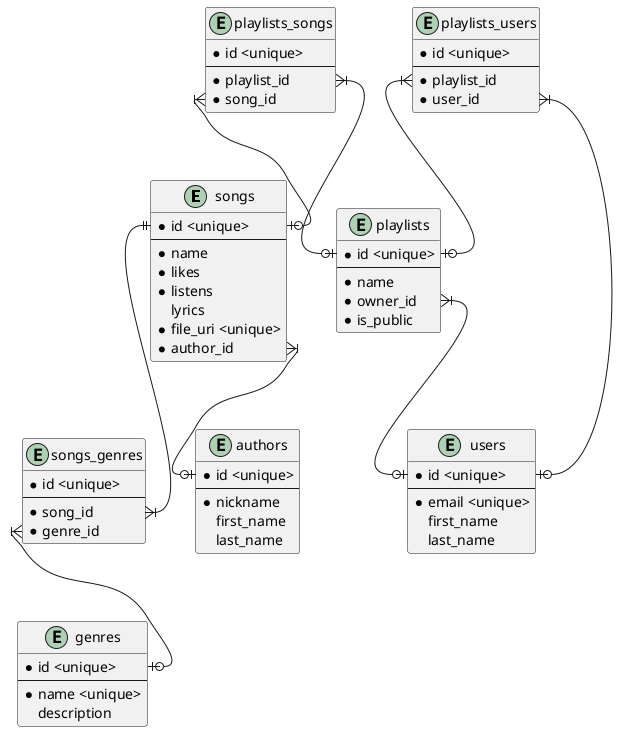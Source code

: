 @startuml db

entity songs {
    *id <unique>
    --
    *name
    *likes
    *listens
    lyrics
    *file_uri <unique>
    *author_id
}

entity songs_genres {
    *id <unique>
    --
    *song_id
    *genre_id
}

entity genres {
    *id <unique>
    --
    *name <unique>
    description
}

entity authors{
    *id <unique>
    --
    * nickname
    first_name
    last_name
}

entity users{
    *id <unique>
    --
    *email <unique>
    first_name
    last_name
}

entity playlists{
    *id <unique>
    --
    *name
    *owner_id
    *is_public
}

entity playlists_songs{
    *id <unique>
    --
    *playlist_id
    *song_id
}

entity playlists_users{
    *id <unique>
    --
    *playlist_id
    *user_id
}

songs::id ||--|{ songs_genres::song_id
songs_genres::genre_id }|--o| genres::id
songs::author_id }|--o| authors::id
playlists::owner_id }|--o| users::id
playlists_songs::playlist_id }|--o| playlists::id
playlists_songs::song_id }|--o| songs::id
playlists_users::playlist_id }|--o| playlists::id
playlists_users::user_id }|--o| users::id


@enduml